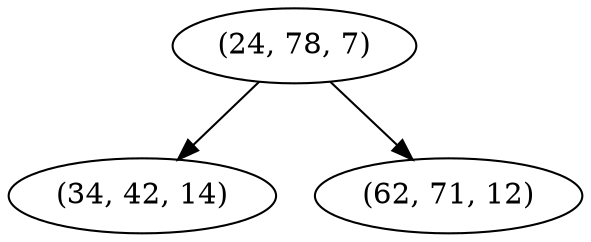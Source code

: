 digraph tree {
    "(24, 78, 7)";
    "(34, 42, 14)";
    "(62, 71, 12)";
    "(24, 78, 7)" -> "(34, 42, 14)";
    "(24, 78, 7)" -> "(62, 71, 12)";
}
